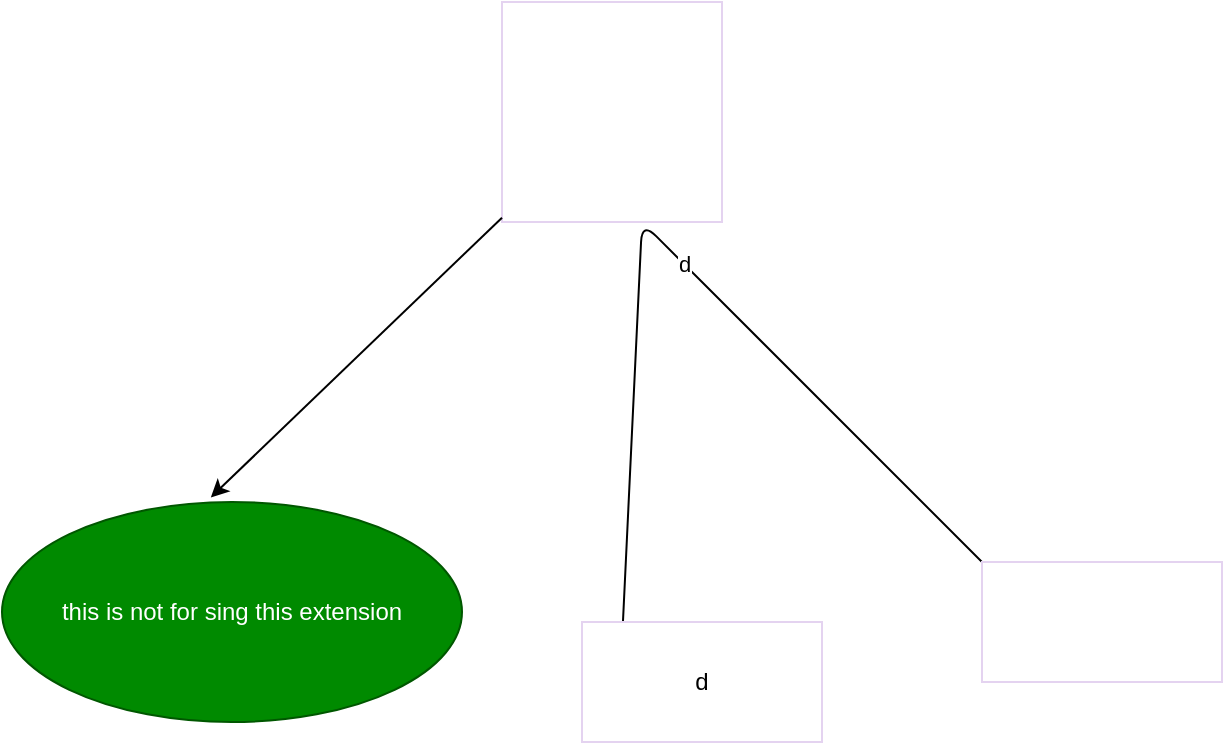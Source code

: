 <mxfile>
    <diagram id="6lfZCRsaMVTroOEcEbZn" name="Page-1">
        <mxGraphModel dx="863" dy="489" grid="1" gridSize="10" guides="1" tooltips="1" connect="1" arrows="1" fold="1" page="1" pageScale="1" pageWidth="850" pageHeight="1100" math="0" shadow="0">
            <root>
                <mxCell id="0"/>
                <mxCell id="1" parent="0"/>
                <mxCell id="2" value="" style="whiteSpace=wrap;html=1;aspect=fixed;strokeColor=#E4D3F0;" vertex="1" parent="1">
                    <mxGeometry x="330" y="320" width="110" height="110" as="geometry"/>
                </mxCell>
                <mxCell id="4" value="this is not for sing this extension" style="ellipse;whiteSpace=wrap;html=1;fillColor=#008a00;fontColor=#ffffff;strokeColor=#005700;" vertex="1" parent="1">
                    <mxGeometry x="80" y="570" width="230" height="110" as="geometry"/>
                </mxCell>
                <mxCell id="5" value="" style="edgeStyle=none;orthogonalLoop=1;jettySize=auto;html=1;entryX=0.454;entryY=-0.021;entryDx=0;entryDy=0;entryPerimeter=0;" edge="1" parent="1" source="2" target="4">
                    <mxGeometry width="80" relative="1" as="geometry">
                        <mxPoint x="440" y="540" as="sourcePoint"/>
                        <mxPoint x="520" y="540" as="targetPoint"/>
                        <Array as="points"/>
                    </mxGeometry>
                </mxCell>
                <mxCell id="6" value="d" style="edgeStyle=none;orthogonalLoop=1;jettySize=auto;html=1;" edge="1" parent="1">
                    <mxGeometry width="80" relative="1" as="geometry">
                        <mxPoint x="390" y="640" as="sourcePoint"/>
                        <mxPoint x="590" y="620" as="targetPoint"/>
                        <Array as="points">
                            <mxPoint x="400" y="430"/>
                        </Array>
                    </mxGeometry>
                </mxCell>
                <mxCell id="7" value="d" style="whiteSpace=wrap;html=1;strokeColor=#E4D3F0;" vertex="1" parent="1">
                    <mxGeometry x="370" y="630" width="120" height="60" as="geometry"/>
                </mxCell>
                <mxCell id="8" value="" style="whiteSpace=wrap;html=1;strokeColor=#E4D3F0;" vertex="1" parent="1">
                    <mxGeometry x="570" y="600" width="120" height="60" as="geometry"/>
                </mxCell>
            </root>
        </mxGraphModel>
    </diagram>
</mxfile>